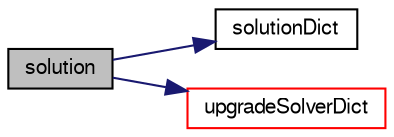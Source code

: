 digraph "solution"
{
  bgcolor="transparent";
  edge [fontname="FreeSans",fontsize="10",labelfontname="FreeSans",labelfontsize="10"];
  node [fontname="FreeSans",fontsize="10",shape=record];
  rankdir="LR";
  Node0 [label="solution",height=0.2,width=0.4,color="black", fillcolor="grey75", style="filled", fontcolor="black"];
  Node0 -> Node1 [color="midnightblue",fontsize="10",style="solid",fontname="FreeSans"];
  Node1 [label="solutionDict",height=0.2,width=0.4,color="black",URL="$a20126.html#a312cba87878b308cfc466e24467e845c"];
  Node0 -> Node2 [color="midnightblue",fontsize="10",style="solid",fontname="FreeSans"];
  Node2 [label="upgradeSolverDict",height=0.2,width=0.4,color="red",URL="$a27078.html#aafb35d9c55b4a97e839ab61b4a0c7d52",tooltip="Update from older solver controls syntax. "];
}
